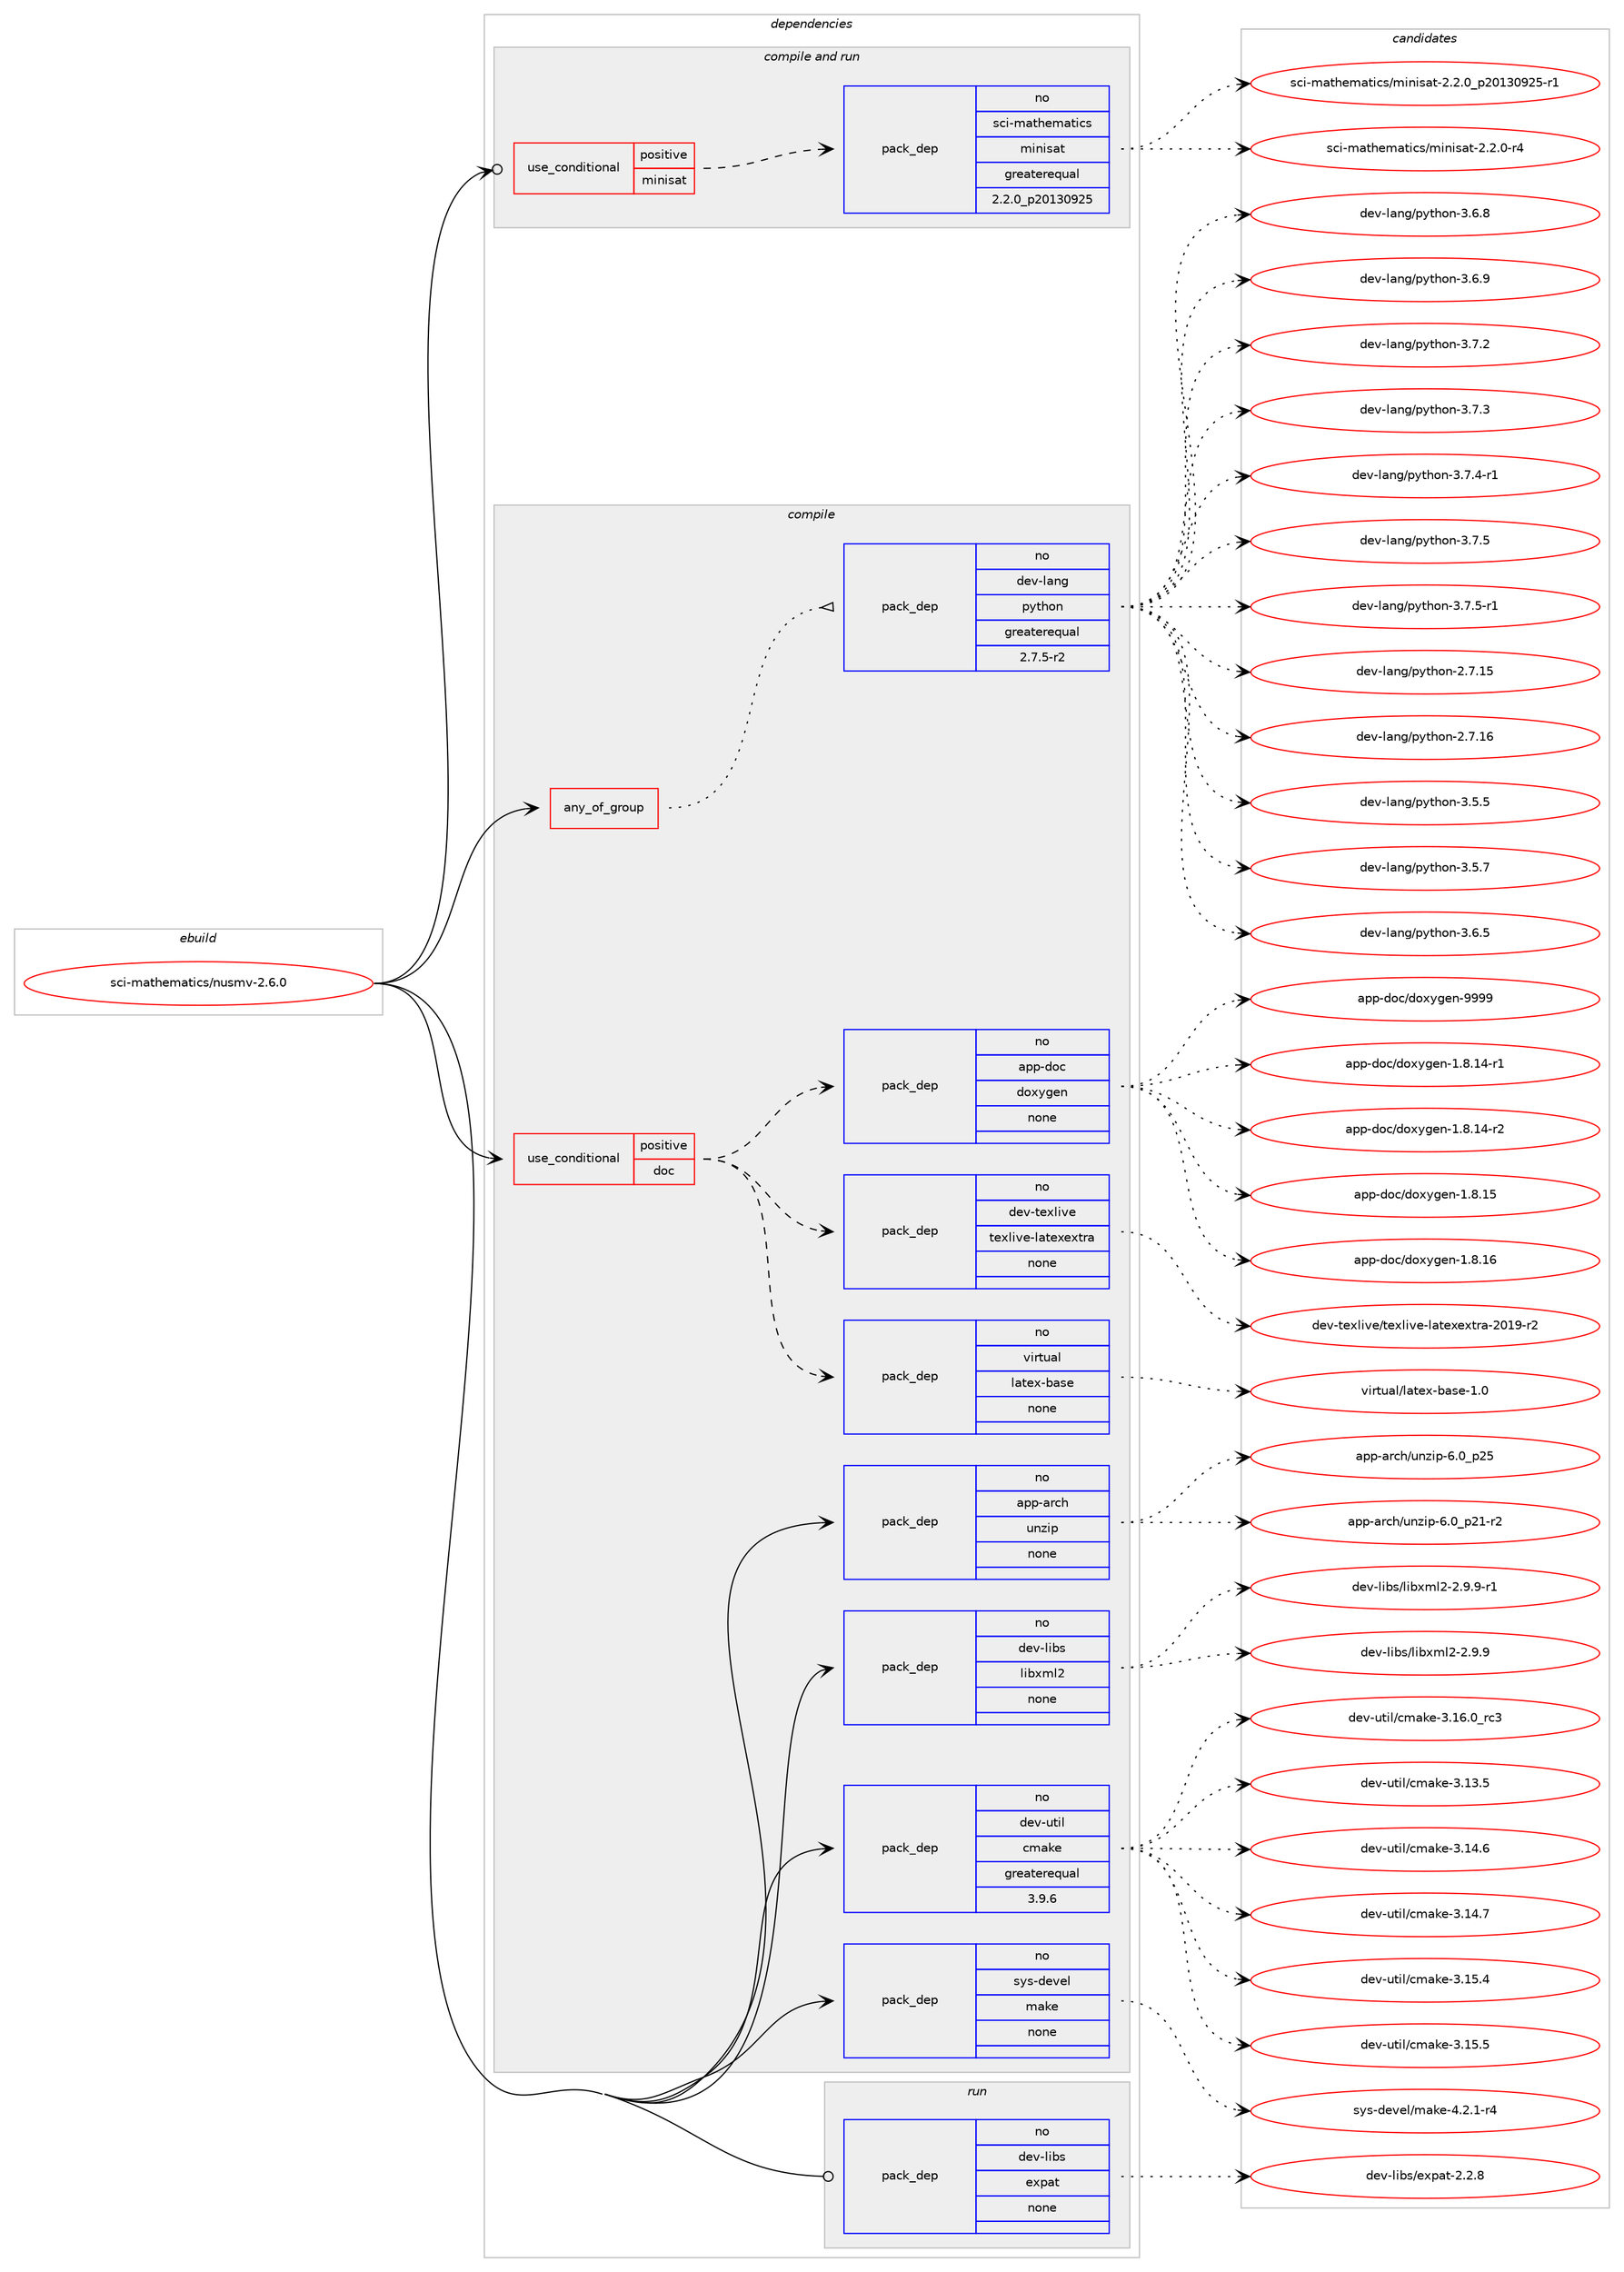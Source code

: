 digraph prolog {

# *************
# Graph options
# *************

newrank=true;
concentrate=true;
compound=true;
graph [rankdir=LR,fontname=Helvetica,fontsize=10,ranksep=1.5];#, ranksep=2.5, nodesep=0.2];
edge  [arrowhead=vee];
node  [fontname=Helvetica,fontsize=10];

# **********
# The ebuild
# **********

subgraph cluster_leftcol {
color=gray;
rank=same;
label=<<i>ebuild</i>>;
id [label="sci-mathematics/nusmv-2.6.0", color=red, width=4, href="../sci-mathematics/nusmv-2.6.0.svg"];
}

# ****************
# The dependencies
# ****************

subgraph cluster_midcol {
color=gray;
label=<<i>dependencies</i>>;
subgraph cluster_compile {
fillcolor="#eeeeee";
style=filled;
label=<<i>compile</i>>;
subgraph any14721 {
dependency861662 [label=<<TABLE BORDER="0" CELLBORDER="1" CELLSPACING="0" CELLPADDING="4"><TR><TD CELLPADDING="10">any_of_group</TD></TR></TABLE>>, shape=none, color=red];subgraph pack637227 {
dependency861663 [label=<<TABLE BORDER="0" CELLBORDER="1" CELLSPACING="0" CELLPADDING="4" WIDTH="220"><TR><TD ROWSPAN="6" CELLPADDING="30">pack_dep</TD></TR><TR><TD WIDTH="110">no</TD></TR><TR><TD>dev-lang</TD></TR><TR><TD>python</TD></TR><TR><TD>greaterequal</TD></TR><TR><TD>2.7.5-r2</TD></TR></TABLE>>, shape=none, color=blue];
}
dependency861662:e -> dependency861663:w [weight=20,style="dotted",arrowhead="oinv"];
}
id:e -> dependency861662:w [weight=20,style="solid",arrowhead="vee"];
subgraph cond209202 {
dependency861664 [label=<<TABLE BORDER="0" CELLBORDER="1" CELLSPACING="0" CELLPADDING="4"><TR><TD ROWSPAN="3" CELLPADDING="10">use_conditional</TD></TR><TR><TD>positive</TD></TR><TR><TD>doc</TD></TR></TABLE>>, shape=none, color=red];
subgraph pack637228 {
dependency861665 [label=<<TABLE BORDER="0" CELLBORDER="1" CELLSPACING="0" CELLPADDING="4" WIDTH="220"><TR><TD ROWSPAN="6" CELLPADDING="30">pack_dep</TD></TR><TR><TD WIDTH="110">no</TD></TR><TR><TD>virtual</TD></TR><TR><TD>latex-base</TD></TR><TR><TD>none</TD></TR><TR><TD></TD></TR></TABLE>>, shape=none, color=blue];
}
dependency861664:e -> dependency861665:w [weight=20,style="dashed",arrowhead="vee"];
subgraph pack637229 {
dependency861666 [label=<<TABLE BORDER="0" CELLBORDER="1" CELLSPACING="0" CELLPADDING="4" WIDTH="220"><TR><TD ROWSPAN="6" CELLPADDING="30">pack_dep</TD></TR><TR><TD WIDTH="110">no</TD></TR><TR><TD>dev-texlive</TD></TR><TR><TD>texlive-latexextra</TD></TR><TR><TD>none</TD></TR><TR><TD></TD></TR></TABLE>>, shape=none, color=blue];
}
dependency861664:e -> dependency861666:w [weight=20,style="dashed",arrowhead="vee"];
subgraph pack637230 {
dependency861667 [label=<<TABLE BORDER="0" CELLBORDER="1" CELLSPACING="0" CELLPADDING="4" WIDTH="220"><TR><TD ROWSPAN="6" CELLPADDING="30">pack_dep</TD></TR><TR><TD WIDTH="110">no</TD></TR><TR><TD>app-doc</TD></TR><TR><TD>doxygen</TD></TR><TR><TD>none</TD></TR><TR><TD></TD></TR></TABLE>>, shape=none, color=blue];
}
dependency861664:e -> dependency861667:w [weight=20,style="dashed",arrowhead="vee"];
}
id:e -> dependency861664:w [weight=20,style="solid",arrowhead="vee"];
subgraph pack637231 {
dependency861668 [label=<<TABLE BORDER="0" CELLBORDER="1" CELLSPACING="0" CELLPADDING="4" WIDTH="220"><TR><TD ROWSPAN="6" CELLPADDING="30">pack_dep</TD></TR><TR><TD WIDTH="110">no</TD></TR><TR><TD>app-arch</TD></TR><TR><TD>unzip</TD></TR><TR><TD>none</TD></TR><TR><TD></TD></TR></TABLE>>, shape=none, color=blue];
}
id:e -> dependency861668:w [weight=20,style="solid",arrowhead="vee"];
subgraph pack637232 {
dependency861669 [label=<<TABLE BORDER="0" CELLBORDER="1" CELLSPACING="0" CELLPADDING="4" WIDTH="220"><TR><TD ROWSPAN="6" CELLPADDING="30">pack_dep</TD></TR><TR><TD WIDTH="110">no</TD></TR><TR><TD>dev-libs</TD></TR><TR><TD>libxml2</TD></TR><TR><TD>none</TD></TR><TR><TD></TD></TR></TABLE>>, shape=none, color=blue];
}
id:e -> dependency861669:w [weight=20,style="solid",arrowhead="vee"];
subgraph pack637233 {
dependency861670 [label=<<TABLE BORDER="0" CELLBORDER="1" CELLSPACING="0" CELLPADDING="4" WIDTH="220"><TR><TD ROWSPAN="6" CELLPADDING="30">pack_dep</TD></TR><TR><TD WIDTH="110">no</TD></TR><TR><TD>dev-util</TD></TR><TR><TD>cmake</TD></TR><TR><TD>greaterequal</TD></TR><TR><TD>3.9.6</TD></TR></TABLE>>, shape=none, color=blue];
}
id:e -> dependency861670:w [weight=20,style="solid",arrowhead="vee"];
subgraph pack637234 {
dependency861671 [label=<<TABLE BORDER="0" CELLBORDER="1" CELLSPACING="0" CELLPADDING="4" WIDTH="220"><TR><TD ROWSPAN="6" CELLPADDING="30">pack_dep</TD></TR><TR><TD WIDTH="110">no</TD></TR><TR><TD>sys-devel</TD></TR><TR><TD>make</TD></TR><TR><TD>none</TD></TR><TR><TD></TD></TR></TABLE>>, shape=none, color=blue];
}
id:e -> dependency861671:w [weight=20,style="solid",arrowhead="vee"];
}
subgraph cluster_compileandrun {
fillcolor="#eeeeee";
style=filled;
label=<<i>compile and run</i>>;
subgraph cond209203 {
dependency861672 [label=<<TABLE BORDER="0" CELLBORDER="1" CELLSPACING="0" CELLPADDING="4"><TR><TD ROWSPAN="3" CELLPADDING="10">use_conditional</TD></TR><TR><TD>positive</TD></TR><TR><TD>minisat</TD></TR></TABLE>>, shape=none, color=red];
subgraph pack637235 {
dependency861673 [label=<<TABLE BORDER="0" CELLBORDER="1" CELLSPACING="0" CELLPADDING="4" WIDTH="220"><TR><TD ROWSPAN="6" CELLPADDING="30">pack_dep</TD></TR><TR><TD WIDTH="110">no</TD></TR><TR><TD>sci-mathematics</TD></TR><TR><TD>minisat</TD></TR><TR><TD>greaterequal</TD></TR><TR><TD>2.2.0_p20130925</TD></TR></TABLE>>, shape=none, color=blue];
}
dependency861672:e -> dependency861673:w [weight=20,style="dashed",arrowhead="vee"];
}
id:e -> dependency861672:w [weight=20,style="solid",arrowhead="odotvee"];
}
subgraph cluster_run {
fillcolor="#eeeeee";
style=filled;
label=<<i>run</i>>;
subgraph pack637236 {
dependency861674 [label=<<TABLE BORDER="0" CELLBORDER="1" CELLSPACING="0" CELLPADDING="4" WIDTH="220"><TR><TD ROWSPAN="6" CELLPADDING="30">pack_dep</TD></TR><TR><TD WIDTH="110">no</TD></TR><TR><TD>dev-libs</TD></TR><TR><TD>expat</TD></TR><TR><TD>none</TD></TR><TR><TD></TD></TR></TABLE>>, shape=none, color=blue];
}
id:e -> dependency861674:w [weight=20,style="solid",arrowhead="odot"];
}
}

# **************
# The candidates
# **************

subgraph cluster_choices {
rank=same;
color=gray;
label=<<i>candidates</i>>;

subgraph choice637227 {
color=black;
nodesep=1;
choice10010111845108971101034711212111610411111045504655464953 [label="dev-lang/python-2.7.15", color=red, width=4,href="../dev-lang/python-2.7.15.svg"];
choice10010111845108971101034711212111610411111045504655464954 [label="dev-lang/python-2.7.16", color=red, width=4,href="../dev-lang/python-2.7.16.svg"];
choice100101118451089711010347112121116104111110455146534653 [label="dev-lang/python-3.5.5", color=red, width=4,href="../dev-lang/python-3.5.5.svg"];
choice100101118451089711010347112121116104111110455146534655 [label="dev-lang/python-3.5.7", color=red, width=4,href="../dev-lang/python-3.5.7.svg"];
choice100101118451089711010347112121116104111110455146544653 [label="dev-lang/python-3.6.5", color=red, width=4,href="../dev-lang/python-3.6.5.svg"];
choice100101118451089711010347112121116104111110455146544656 [label="dev-lang/python-3.6.8", color=red, width=4,href="../dev-lang/python-3.6.8.svg"];
choice100101118451089711010347112121116104111110455146544657 [label="dev-lang/python-3.6.9", color=red, width=4,href="../dev-lang/python-3.6.9.svg"];
choice100101118451089711010347112121116104111110455146554650 [label="dev-lang/python-3.7.2", color=red, width=4,href="../dev-lang/python-3.7.2.svg"];
choice100101118451089711010347112121116104111110455146554651 [label="dev-lang/python-3.7.3", color=red, width=4,href="../dev-lang/python-3.7.3.svg"];
choice1001011184510897110103471121211161041111104551465546524511449 [label="dev-lang/python-3.7.4-r1", color=red, width=4,href="../dev-lang/python-3.7.4-r1.svg"];
choice100101118451089711010347112121116104111110455146554653 [label="dev-lang/python-3.7.5", color=red, width=4,href="../dev-lang/python-3.7.5.svg"];
choice1001011184510897110103471121211161041111104551465546534511449 [label="dev-lang/python-3.7.5-r1", color=red, width=4,href="../dev-lang/python-3.7.5-r1.svg"];
dependency861663:e -> choice10010111845108971101034711212111610411111045504655464953:w [style=dotted,weight="100"];
dependency861663:e -> choice10010111845108971101034711212111610411111045504655464954:w [style=dotted,weight="100"];
dependency861663:e -> choice100101118451089711010347112121116104111110455146534653:w [style=dotted,weight="100"];
dependency861663:e -> choice100101118451089711010347112121116104111110455146534655:w [style=dotted,weight="100"];
dependency861663:e -> choice100101118451089711010347112121116104111110455146544653:w [style=dotted,weight="100"];
dependency861663:e -> choice100101118451089711010347112121116104111110455146544656:w [style=dotted,weight="100"];
dependency861663:e -> choice100101118451089711010347112121116104111110455146544657:w [style=dotted,weight="100"];
dependency861663:e -> choice100101118451089711010347112121116104111110455146554650:w [style=dotted,weight="100"];
dependency861663:e -> choice100101118451089711010347112121116104111110455146554651:w [style=dotted,weight="100"];
dependency861663:e -> choice1001011184510897110103471121211161041111104551465546524511449:w [style=dotted,weight="100"];
dependency861663:e -> choice100101118451089711010347112121116104111110455146554653:w [style=dotted,weight="100"];
dependency861663:e -> choice1001011184510897110103471121211161041111104551465546534511449:w [style=dotted,weight="100"];
}
subgraph choice637228 {
color=black;
nodesep=1;
choice11810511411611797108471089711610112045989711510145494648 [label="virtual/latex-base-1.0", color=red, width=4,href="../virtual/latex-base-1.0.svg"];
dependency861665:e -> choice11810511411611797108471089711610112045989711510145494648:w [style=dotted,weight="100"];
}
subgraph choice637229 {
color=black;
nodesep=1;
choice100101118451161011201081051181014711610112010810511810145108971161011201011201161149745504849574511450 [label="dev-texlive/texlive-latexextra-2019-r2", color=red, width=4,href="../dev-texlive/texlive-latexextra-2019-r2.svg"];
dependency861666:e -> choice100101118451161011201081051181014711610112010810511810145108971161011201011201161149745504849574511450:w [style=dotted,weight="100"];
}
subgraph choice637230 {
color=black;
nodesep=1;
choice97112112451001119947100111120121103101110454946564649524511449 [label="app-doc/doxygen-1.8.14-r1", color=red, width=4,href="../app-doc/doxygen-1.8.14-r1.svg"];
choice97112112451001119947100111120121103101110454946564649524511450 [label="app-doc/doxygen-1.8.14-r2", color=red, width=4,href="../app-doc/doxygen-1.8.14-r2.svg"];
choice9711211245100111994710011112012110310111045494656464953 [label="app-doc/doxygen-1.8.15", color=red, width=4,href="../app-doc/doxygen-1.8.15.svg"];
choice9711211245100111994710011112012110310111045494656464954 [label="app-doc/doxygen-1.8.16", color=red, width=4,href="../app-doc/doxygen-1.8.16.svg"];
choice971121124510011199471001111201211031011104557575757 [label="app-doc/doxygen-9999", color=red, width=4,href="../app-doc/doxygen-9999.svg"];
dependency861667:e -> choice97112112451001119947100111120121103101110454946564649524511449:w [style=dotted,weight="100"];
dependency861667:e -> choice97112112451001119947100111120121103101110454946564649524511450:w [style=dotted,weight="100"];
dependency861667:e -> choice9711211245100111994710011112012110310111045494656464953:w [style=dotted,weight="100"];
dependency861667:e -> choice9711211245100111994710011112012110310111045494656464954:w [style=dotted,weight="100"];
dependency861667:e -> choice971121124510011199471001111201211031011104557575757:w [style=dotted,weight="100"];
}
subgraph choice637231 {
color=black;
nodesep=1;
choice9711211245971149910447117110122105112455446489511250494511450 [label="app-arch/unzip-6.0_p21-r2", color=red, width=4,href="../app-arch/unzip-6.0_p21-r2.svg"];
choice971121124597114991044711711012210511245544648951125053 [label="app-arch/unzip-6.0_p25", color=red, width=4,href="../app-arch/unzip-6.0_p25.svg"];
dependency861668:e -> choice9711211245971149910447117110122105112455446489511250494511450:w [style=dotted,weight="100"];
dependency861668:e -> choice971121124597114991044711711012210511245544648951125053:w [style=dotted,weight="100"];
}
subgraph choice637232 {
color=black;
nodesep=1;
choice1001011184510810598115471081059812010910850455046574657 [label="dev-libs/libxml2-2.9.9", color=red, width=4,href="../dev-libs/libxml2-2.9.9.svg"];
choice10010111845108105981154710810598120109108504550465746574511449 [label="dev-libs/libxml2-2.9.9-r1", color=red, width=4,href="../dev-libs/libxml2-2.9.9-r1.svg"];
dependency861669:e -> choice1001011184510810598115471081059812010910850455046574657:w [style=dotted,weight="100"];
dependency861669:e -> choice10010111845108105981154710810598120109108504550465746574511449:w [style=dotted,weight="100"];
}
subgraph choice637233 {
color=black;
nodesep=1;
choice1001011184511711610510847991099710710145514649514653 [label="dev-util/cmake-3.13.5", color=red, width=4,href="../dev-util/cmake-3.13.5.svg"];
choice1001011184511711610510847991099710710145514649524654 [label="dev-util/cmake-3.14.6", color=red, width=4,href="../dev-util/cmake-3.14.6.svg"];
choice1001011184511711610510847991099710710145514649524655 [label="dev-util/cmake-3.14.7", color=red, width=4,href="../dev-util/cmake-3.14.7.svg"];
choice1001011184511711610510847991099710710145514649534652 [label="dev-util/cmake-3.15.4", color=red, width=4,href="../dev-util/cmake-3.15.4.svg"];
choice1001011184511711610510847991099710710145514649534653 [label="dev-util/cmake-3.15.5", color=red, width=4,href="../dev-util/cmake-3.15.5.svg"];
choice1001011184511711610510847991099710710145514649544648951149951 [label="dev-util/cmake-3.16.0_rc3", color=red, width=4,href="../dev-util/cmake-3.16.0_rc3.svg"];
dependency861670:e -> choice1001011184511711610510847991099710710145514649514653:w [style=dotted,weight="100"];
dependency861670:e -> choice1001011184511711610510847991099710710145514649524654:w [style=dotted,weight="100"];
dependency861670:e -> choice1001011184511711610510847991099710710145514649524655:w [style=dotted,weight="100"];
dependency861670:e -> choice1001011184511711610510847991099710710145514649534652:w [style=dotted,weight="100"];
dependency861670:e -> choice1001011184511711610510847991099710710145514649534653:w [style=dotted,weight="100"];
dependency861670:e -> choice1001011184511711610510847991099710710145514649544648951149951:w [style=dotted,weight="100"];
}
subgraph choice637234 {
color=black;
nodesep=1;
choice1151211154510010111810110847109971071014552465046494511452 [label="sys-devel/make-4.2.1-r4", color=red, width=4,href="../sys-devel/make-4.2.1-r4.svg"];
dependency861671:e -> choice1151211154510010111810110847109971071014552465046494511452:w [style=dotted,weight="100"];
}
subgraph choice637235 {
color=black;
nodesep=1;
choice115991054510997116104101109971161059911547109105110105115971164550465046484511452 [label="sci-mathematics/minisat-2.2.0-r4", color=red, width=4,href="../sci-mathematics/minisat-2.2.0-r4.svg"];
choice115991054510997116104101109971161059911547109105110105115971164550465046489511250484951485750534511449 [label="sci-mathematics/minisat-2.2.0_p20130925-r1", color=red, width=4,href="../sci-mathematics/minisat-2.2.0_p20130925-r1.svg"];
dependency861673:e -> choice115991054510997116104101109971161059911547109105110105115971164550465046484511452:w [style=dotted,weight="100"];
dependency861673:e -> choice115991054510997116104101109971161059911547109105110105115971164550465046489511250484951485750534511449:w [style=dotted,weight="100"];
}
subgraph choice637236 {
color=black;
nodesep=1;
choice10010111845108105981154710112011297116455046504656 [label="dev-libs/expat-2.2.8", color=red, width=4,href="../dev-libs/expat-2.2.8.svg"];
dependency861674:e -> choice10010111845108105981154710112011297116455046504656:w [style=dotted,weight="100"];
}
}

}
